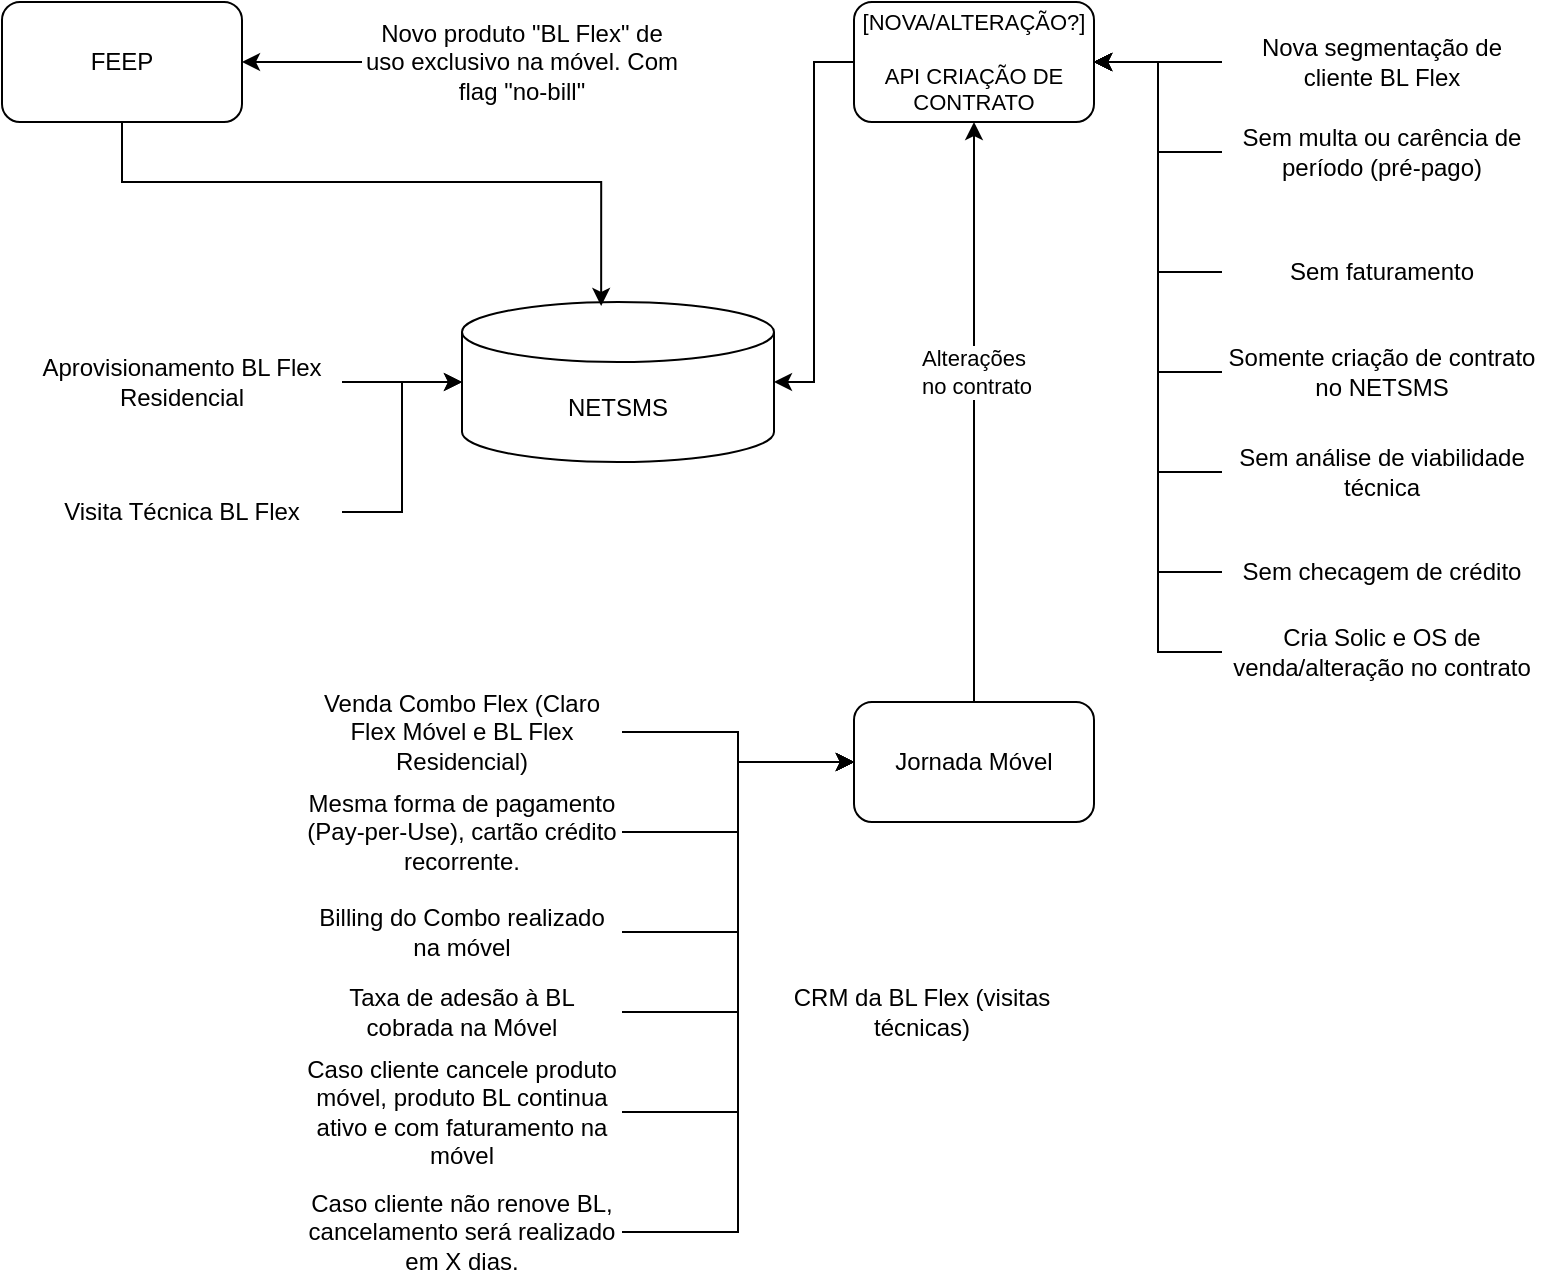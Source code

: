 <mxfile version="27.1.4">
  <diagram name="Página-1" id="dEcKvscp2UGSkrleQm4h">
    <mxGraphModel dx="1042" dy="527" grid="1" gridSize="10" guides="1" tooltips="1" connect="1" arrows="1" fold="1" page="1" pageScale="1" pageWidth="827" pageHeight="1169" math="0" shadow="0">
      <root>
        <mxCell id="0" />
        <mxCell id="1" parent="0" />
        <mxCell id="Y1WF1VeMBglXvYNFT1s_-1" value="FEEP" style="rounded=1;whiteSpace=wrap;html=1;" vertex="1" parent="1">
          <mxGeometry x="40" y="30" width="120" height="60" as="geometry" />
        </mxCell>
        <mxCell id="Y1WF1VeMBglXvYNFT1s_-3" style="edgeStyle=orthogonalEdgeStyle;rounded=0;orthogonalLoop=1;jettySize=auto;html=1;entryX=1;entryY=0.5;entryDx=0;entryDy=0;" edge="1" parent="1" source="Y1WF1VeMBglXvYNFT1s_-2" target="Y1WF1VeMBglXvYNFT1s_-1">
          <mxGeometry relative="1" as="geometry" />
        </mxCell>
        <mxCell id="Y1WF1VeMBglXvYNFT1s_-2" value="Novo produto &quot;BL Flex&quot; de uso exclusivo na móvel. Com flag &quot;no-bill&quot;" style="text;html=1;align=center;verticalAlign=middle;whiteSpace=wrap;rounded=0;" vertex="1" parent="1">
          <mxGeometry x="220" y="45" width="160" height="30" as="geometry" />
        </mxCell>
        <mxCell id="Y1WF1VeMBglXvYNFT1s_-4" value="NETSMS" style="shape=cylinder3;whiteSpace=wrap;html=1;boundedLbl=1;backgroundOutline=1;size=15;" vertex="1" parent="1">
          <mxGeometry x="270" y="180" width="156" height="80" as="geometry" />
        </mxCell>
        <mxCell id="Y1WF1VeMBglXvYNFT1s_-5" style="edgeStyle=orthogonalEdgeStyle;rounded=0;orthogonalLoop=1;jettySize=auto;html=1;entryX=0.446;entryY=0.025;entryDx=0;entryDy=0;entryPerimeter=0;" edge="1" parent="1" source="Y1WF1VeMBglXvYNFT1s_-1" target="Y1WF1VeMBglXvYNFT1s_-4">
          <mxGeometry relative="1" as="geometry">
            <Array as="points">
              <mxPoint x="100" y="120" />
              <mxPoint x="340" y="120" />
            </Array>
          </mxGeometry>
        </mxCell>
        <mxCell id="Y1WF1VeMBglXvYNFT1s_-6" value="[NOVA/ALTERAÇÃO?]&lt;div&gt;&lt;br&gt;&lt;/div&gt;&lt;div&gt;API CRIAÇÃO DE CONTRATO&lt;/div&gt;" style="rounded=1;whiteSpace=wrap;html=1;fontSize=11;" vertex="1" parent="1">
          <mxGeometry x="466" y="30" width="120" height="60" as="geometry" />
        </mxCell>
        <mxCell id="Y1WF1VeMBglXvYNFT1s_-8" style="edgeStyle=orthogonalEdgeStyle;rounded=0;orthogonalLoop=1;jettySize=auto;html=1;entryX=1;entryY=0.5;entryDx=0;entryDy=0;" edge="1" parent="1" source="Y1WF1VeMBglXvYNFT1s_-7" target="Y1WF1VeMBglXvYNFT1s_-6">
          <mxGeometry relative="1" as="geometry" />
        </mxCell>
        <mxCell id="Y1WF1VeMBglXvYNFT1s_-7" value="Nova segmentação de cliente BL Flex" style="text;html=1;align=center;verticalAlign=middle;whiteSpace=wrap;rounded=0;" vertex="1" parent="1">
          <mxGeometry x="650" y="45" width="160" height="30" as="geometry" />
        </mxCell>
        <mxCell id="Y1WF1VeMBglXvYNFT1s_-14" style="edgeStyle=orthogonalEdgeStyle;rounded=0;orthogonalLoop=1;jettySize=auto;html=1;" edge="1" parent="1" source="Y1WF1VeMBglXvYNFT1s_-9" target="Y1WF1VeMBglXvYNFT1s_-6">
          <mxGeometry relative="1" as="geometry" />
        </mxCell>
        <mxCell id="Y1WF1VeMBglXvYNFT1s_-9" value="Sem multa ou carência de período (pré-pago)" style="text;html=1;align=center;verticalAlign=middle;whiteSpace=wrap;rounded=0;" vertex="1" parent="1">
          <mxGeometry x="650" y="90" width="160" height="30" as="geometry" />
        </mxCell>
        <mxCell id="Y1WF1VeMBglXvYNFT1s_-15" style="edgeStyle=orthogonalEdgeStyle;rounded=0;orthogonalLoop=1;jettySize=auto;html=1;entryX=1;entryY=0.5;entryDx=0;entryDy=0;" edge="1" parent="1" source="Y1WF1VeMBglXvYNFT1s_-10" target="Y1WF1VeMBglXvYNFT1s_-6">
          <mxGeometry relative="1" as="geometry" />
        </mxCell>
        <mxCell id="Y1WF1VeMBglXvYNFT1s_-10" value="Sem faturamento" style="text;html=1;align=center;verticalAlign=middle;whiteSpace=wrap;rounded=0;" vertex="1" parent="1">
          <mxGeometry x="650" y="150" width="160" height="30" as="geometry" />
        </mxCell>
        <mxCell id="Y1WF1VeMBglXvYNFT1s_-16" style="edgeStyle=orthogonalEdgeStyle;rounded=0;orthogonalLoop=1;jettySize=auto;html=1;entryX=1;entryY=0.5;entryDx=0;entryDy=0;" edge="1" parent="1" source="Y1WF1VeMBglXvYNFT1s_-11" target="Y1WF1VeMBglXvYNFT1s_-6">
          <mxGeometry relative="1" as="geometry" />
        </mxCell>
        <mxCell id="Y1WF1VeMBglXvYNFT1s_-11" value="Somente criação de contrato no NETSMS" style="text;html=1;align=center;verticalAlign=middle;whiteSpace=wrap;rounded=0;" vertex="1" parent="1">
          <mxGeometry x="650" y="200" width="160" height="30" as="geometry" />
        </mxCell>
        <mxCell id="Y1WF1VeMBglXvYNFT1s_-19" style="edgeStyle=orthogonalEdgeStyle;rounded=0;orthogonalLoop=1;jettySize=auto;html=1;entryX=1;entryY=0.5;entryDx=0;entryDy=0;" edge="1" parent="1" source="Y1WF1VeMBglXvYNFT1s_-12" target="Y1WF1VeMBglXvYNFT1s_-6">
          <mxGeometry relative="1" as="geometry" />
        </mxCell>
        <mxCell id="Y1WF1VeMBglXvYNFT1s_-12" value="Sem análise de viabilidade técnica" style="text;html=1;align=center;verticalAlign=middle;whiteSpace=wrap;rounded=0;" vertex="1" parent="1">
          <mxGeometry x="650" y="250" width="160" height="30" as="geometry" />
        </mxCell>
        <mxCell id="Y1WF1VeMBglXvYNFT1s_-20" style="edgeStyle=orthogonalEdgeStyle;rounded=0;orthogonalLoop=1;jettySize=auto;html=1;entryX=1;entryY=0.5;entryDx=0;entryDy=0;" edge="1" parent="1" source="Y1WF1VeMBglXvYNFT1s_-13" target="Y1WF1VeMBglXvYNFT1s_-6">
          <mxGeometry relative="1" as="geometry" />
        </mxCell>
        <mxCell id="Y1WF1VeMBglXvYNFT1s_-13" value="Sem checagem de crédito" style="text;html=1;align=center;verticalAlign=middle;whiteSpace=wrap;rounded=0;" vertex="1" parent="1">
          <mxGeometry x="650" y="300" width="160" height="30" as="geometry" />
        </mxCell>
        <mxCell id="Y1WF1VeMBglXvYNFT1s_-21" style="edgeStyle=orthogonalEdgeStyle;rounded=0;orthogonalLoop=1;jettySize=auto;html=1;entryX=1;entryY=0.5;entryDx=0;entryDy=0;entryPerimeter=0;" edge="1" parent="1" source="Y1WF1VeMBglXvYNFT1s_-6" target="Y1WF1VeMBglXvYNFT1s_-4">
          <mxGeometry relative="1" as="geometry" />
        </mxCell>
        <mxCell id="Y1WF1VeMBglXvYNFT1s_-44" style="edgeStyle=orthogonalEdgeStyle;rounded=0;orthogonalLoop=1;jettySize=auto;html=1;entryX=0.5;entryY=1;entryDx=0;entryDy=0;" edge="1" parent="1" source="Y1WF1VeMBglXvYNFT1s_-22" target="Y1WF1VeMBglXvYNFT1s_-6">
          <mxGeometry relative="1" as="geometry" />
        </mxCell>
        <mxCell id="Y1WF1VeMBglXvYNFT1s_-45" value="Alterações&amp;nbsp;&lt;div&gt;no contrato&lt;/div&gt;" style="edgeLabel;html=1;align=center;verticalAlign=middle;resizable=0;points=[];" vertex="1" connectable="0" parent="Y1WF1VeMBglXvYNFT1s_-44">
          <mxGeometry x="0.143" y="-1" relative="1" as="geometry">
            <mxPoint as="offset" />
          </mxGeometry>
        </mxCell>
        <mxCell id="Y1WF1VeMBglXvYNFT1s_-22" value="Jornada Móvel" style="rounded=1;whiteSpace=wrap;html=1;" vertex="1" parent="1">
          <mxGeometry x="466" y="380" width="120" height="60" as="geometry" />
        </mxCell>
        <mxCell id="Y1WF1VeMBglXvYNFT1s_-38" style="edgeStyle=orthogonalEdgeStyle;rounded=0;orthogonalLoop=1;jettySize=auto;html=1;entryX=0;entryY=0.5;entryDx=0;entryDy=0;" edge="1" parent="1" source="Y1WF1VeMBglXvYNFT1s_-23" target="Y1WF1VeMBglXvYNFT1s_-22">
          <mxGeometry relative="1" as="geometry" />
        </mxCell>
        <mxCell id="Y1WF1VeMBglXvYNFT1s_-23" value="Venda Combo Flex (Claro Flex Móvel e BL Flex Residencial)" style="text;html=1;align=center;verticalAlign=middle;whiteSpace=wrap;rounded=0;" vertex="1" parent="1">
          <mxGeometry x="190" y="380" width="160" height="30" as="geometry" />
        </mxCell>
        <mxCell id="Y1WF1VeMBglXvYNFT1s_-39" style="edgeStyle=orthogonalEdgeStyle;rounded=0;orthogonalLoop=1;jettySize=auto;html=1;entryX=0;entryY=0.5;entryDx=0;entryDy=0;" edge="1" parent="1" source="Y1WF1VeMBglXvYNFT1s_-24" target="Y1WF1VeMBglXvYNFT1s_-22">
          <mxGeometry relative="1" as="geometry" />
        </mxCell>
        <mxCell id="Y1WF1VeMBglXvYNFT1s_-24" value="Mesma forma de pagamento (Pay-per-Use), cartão crédito recorrente." style="text;html=1;align=center;verticalAlign=middle;whiteSpace=wrap;rounded=0;" vertex="1" parent="1">
          <mxGeometry x="190" y="430" width="160" height="30" as="geometry" />
        </mxCell>
        <mxCell id="Y1WF1VeMBglXvYNFT1s_-26" style="edgeStyle=orthogonalEdgeStyle;rounded=0;orthogonalLoop=1;jettySize=auto;html=1;entryX=1;entryY=0.5;entryDx=0;entryDy=0;" edge="1" parent="1" source="Y1WF1VeMBglXvYNFT1s_-25" target="Y1WF1VeMBglXvYNFT1s_-6">
          <mxGeometry relative="1" as="geometry" />
        </mxCell>
        <mxCell id="Y1WF1VeMBglXvYNFT1s_-25" value="Cria Solic e OS de venda/alteração no contrato" style="text;html=1;align=center;verticalAlign=middle;whiteSpace=wrap;rounded=0;" vertex="1" parent="1">
          <mxGeometry x="650" y="340" width="160" height="30" as="geometry" />
        </mxCell>
        <mxCell id="Y1WF1VeMBglXvYNFT1s_-28" value="Aprovisionamento BL Flex Residencial" style="text;html=1;align=center;verticalAlign=middle;whiteSpace=wrap;rounded=0;" vertex="1" parent="1">
          <mxGeometry x="50" y="205" width="160" height="30" as="geometry" />
        </mxCell>
        <mxCell id="Y1WF1VeMBglXvYNFT1s_-29" value="Visita Técnica BL Flex" style="text;html=1;align=center;verticalAlign=middle;whiteSpace=wrap;rounded=0;" vertex="1" parent="1">
          <mxGeometry x="50" y="270" width="160" height="30" as="geometry" />
        </mxCell>
        <mxCell id="Y1WF1VeMBglXvYNFT1s_-30" style="edgeStyle=orthogonalEdgeStyle;rounded=0;orthogonalLoop=1;jettySize=auto;html=1;entryX=0;entryY=0.5;entryDx=0;entryDy=0;entryPerimeter=0;" edge="1" parent="1" source="Y1WF1VeMBglXvYNFT1s_-28" target="Y1WF1VeMBglXvYNFT1s_-4">
          <mxGeometry relative="1" as="geometry" />
        </mxCell>
        <mxCell id="Y1WF1VeMBglXvYNFT1s_-31" style="edgeStyle=orthogonalEdgeStyle;rounded=0;orthogonalLoop=1;jettySize=auto;html=1;entryX=0;entryY=0.5;entryDx=0;entryDy=0;entryPerimeter=0;" edge="1" parent="1" source="Y1WF1VeMBglXvYNFT1s_-29" target="Y1WF1VeMBglXvYNFT1s_-4">
          <mxGeometry relative="1" as="geometry" />
        </mxCell>
        <mxCell id="Y1WF1VeMBglXvYNFT1s_-40" style="edgeStyle=orthogonalEdgeStyle;rounded=0;orthogonalLoop=1;jettySize=auto;html=1;entryX=0;entryY=0.5;entryDx=0;entryDy=0;" edge="1" parent="1" source="Y1WF1VeMBglXvYNFT1s_-32" target="Y1WF1VeMBglXvYNFT1s_-22">
          <mxGeometry relative="1" as="geometry" />
        </mxCell>
        <mxCell id="Y1WF1VeMBglXvYNFT1s_-32" value="Billing do Combo realizado na móvel" style="text;html=1;align=center;verticalAlign=middle;whiteSpace=wrap;rounded=0;" vertex="1" parent="1">
          <mxGeometry x="190" y="480" width="160" height="30" as="geometry" />
        </mxCell>
        <mxCell id="Y1WF1VeMBglXvYNFT1s_-41" style="edgeStyle=orthogonalEdgeStyle;rounded=0;orthogonalLoop=1;jettySize=auto;html=1;entryX=0;entryY=0.5;entryDx=0;entryDy=0;" edge="1" parent="1" source="Y1WF1VeMBglXvYNFT1s_-33" target="Y1WF1VeMBglXvYNFT1s_-22">
          <mxGeometry relative="1" as="geometry" />
        </mxCell>
        <mxCell id="Y1WF1VeMBglXvYNFT1s_-33" value="Taxa de adesão à BL cobrada na Móvel" style="text;html=1;align=center;verticalAlign=middle;whiteSpace=wrap;rounded=0;" vertex="1" parent="1">
          <mxGeometry x="190" y="520" width="160" height="30" as="geometry" />
        </mxCell>
        <mxCell id="Y1WF1VeMBglXvYNFT1s_-42" style="edgeStyle=orthogonalEdgeStyle;rounded=0;orthogonalLoop=1;jettySize=auto;html=1;entryX=0;entryY=0.5;entryDx=0;entryDy=0;" edge="1" parent="1" source="Y1WF1VeMBglXvYNFT1s_-34" target="Y1WF1VeMBglXvYNFT1s_-22">
          <mxGeometry relative="1" as="geometry" />
        </mxCell>
        <mxCell id="Y1WF1VeMBglXvYNFT1s_-34" value="Caso cliente cancele produto móvel, produto BL continua ativo e com faturamento na móvel" style="text;html=1;align=center;verticalAlign=middle;whiteSpace=wrap;rounded=0;" vertex="1" parent="1">
          <mxGeometry x="190" y="570" width="160" height="30" as="geometry" />
        </mxCell>
        <mxCell id="Y1WF1VeMBglXvYNFT1s_-36" value="CRM da BL Flex (visitas técnicas)" style="text;html=1;align=center;verticalAlign=middle;whiteSpace=wrap;rounded=0;" vertex="1" parent="1">
          <mxGeometry x="420" y="520" width="160" height="30" as="geometry" />
        </mxCell>
        <mxCell id="Y1WF1VeMBglXvYNFT1s_-43" style="edgeStyle=orthogonalEdgeStyle;rounded=0;orthogonalLoop=1;jettySize=auto;html=1;entryX=0;entryY=0.5;entryDx=0;entryDy=0;" edge="1" parent="1" source="Y1WF1VeMBglXvYNFT1s_-37" target="Y1WF1VeMBglXvYNFT1s_-22">
          <mxGeometry relative="1" as="geometry" />
        </mxCell>
        <mxCell id="Y1WF1VeMBglXvYNFT1s_-37" value="Caso cliente não renove BL, &lt;span style=&quot;background-color: transparent; color: light-dark(rgb(0, 0, 0), rgb(255, 255, 255));&quot;&gt;cancelamento será realizado em X dias.&lt;/span&gt;" style="text;html=1;align=center;verticalAlign=middle;whiteSpace=wrap;rounded=0;" vertex="1" parent="1">
          <mxGeometry x="190" y="630" width="160" height="30" as="geometry" />
        </mxCell>
      </root>
    </mxGraphModel>
  </diagram>
</mxfile>

